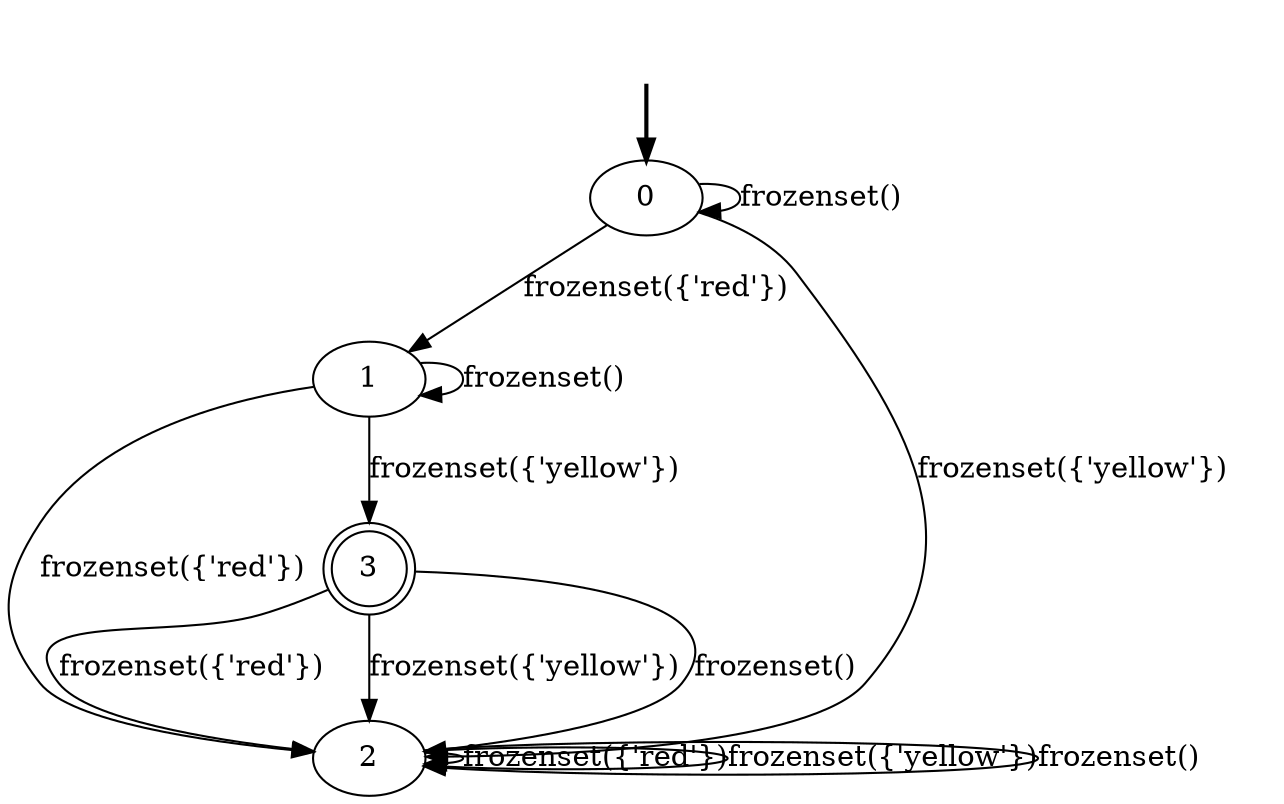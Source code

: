 digraph {
	fake [style=invisible]
	0 [root=true]
	1
	2
	3 [shape=doublecircle]
	fake -> 0 [style=bold]
	0 -> 1 [label="frozenset({'red'})"]
	2 -> 2 [label="frozenset({'red'})"]
	2 -> 2 [label="frozenset({'yellow'})"]
	1 -> 1 [label="frozenset()"]
	1 -> 3 [label="frozenset({'yellow'})"]
	0 -> 0 [label="frozenset()"]
	2 -> 2 [label="frozenset()"]
	0 -> 2 [label="frozenset({'yellow'})"]
	3 -> 2 [label="frozenset({'red'})"]
	3 -> 2 [label="frozenset({'yellow'})"]
	3 -> 2 [label="frozenset()"]
	1 -> 2 [label="frozenset({'red'})"]
}
